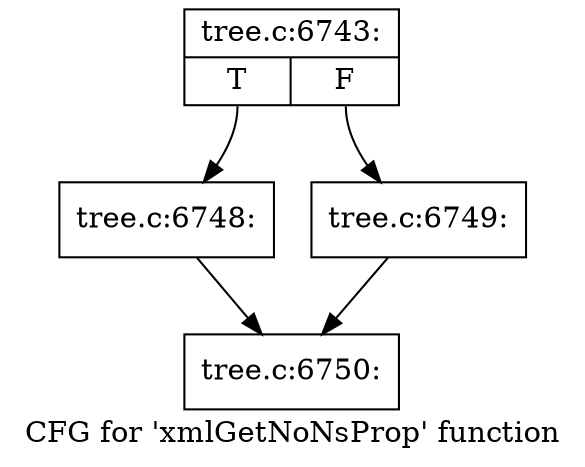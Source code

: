 digraph "CFG for 'xmlGetNoNsProp' function" {
	label="CFG for 'xmlGetNoNsProp' function";

	Node0x55ad0bd96f80 [shape=record,label="{tree.c:6743:|{<s0>T|<s1>F}}"];
	Node0x55ad0bd96f80:s0 -> Node0x55ad0bd98200;
	Node0x55ad0bd96f80:s1 -> Node0x55ad0bd98250;
	Node0x55ad0bd98200 [shape=record,label="{tree.c:6748:}"];
	Node0x55ad0bd98200 -> Node0x55ad0bd97170;
	Node0x55ad0bd98250 [shape=record,label="{tree.c:6749:}"];
	Node0x55ad0bd98250 -> Node0x55ad0bd97170;
	Node0x55ad0bd97170 [shape=record,label="{tree.c:6750:}"];
}
